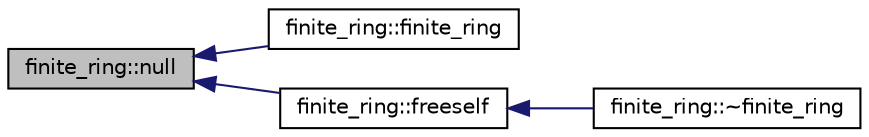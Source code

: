 digraph "finite_ring::null"
{
  edge [fontname="Helvetica",fontsize="10",labelfontname="Helvetica",labelfontsize="10"];
  node [fontname="Helvetica",fontsize="10",shape=record];
  rankdir="LR";
  Node35 [label="finite_ring::null",height=0.2,width=0.4,color="black", fillcolor="grey75", style="filled", fontcolor="black"];
  Node35 -> Node36 [dir="back",color="midnightblue",fontsize="10",style="solid",fontname="Helvetica"];
  Node36 [label="finite_ring::finite_ring",height=0.2,width=0.4,color="black", fillcolor="white", style="filled",URL="$d9/d43/classfinite__ring.html#a3dfb141013709944f0eb8b03aee1b9c3"];
  Node35 -> Node37 [dir="back",color="midnightblue",fontsize="10",style="solid",fontname="Helvetica"];
  Node37 [label="finite_ring::freeself",height=0.2,width=0.4,color="black", fillcolor="white", style="filled",URL="$d9/d43/classfinite__ring.html#afe11cfb1049e98833001fc249825ec3d"];
  Node37 -> Node38 [dir="back",color="midnightblue",fontsize="10",style="solid",fontname="Helvetica"];
  Node38 [label="finite_ring::~finite_ring",height=0.2,width=0.4,color="black", fillcolor="white", style="filled",URL="$d9/d43/classfinite__ring.html#ac75353244c3c4640ba44db9bc20a6297"];
}

